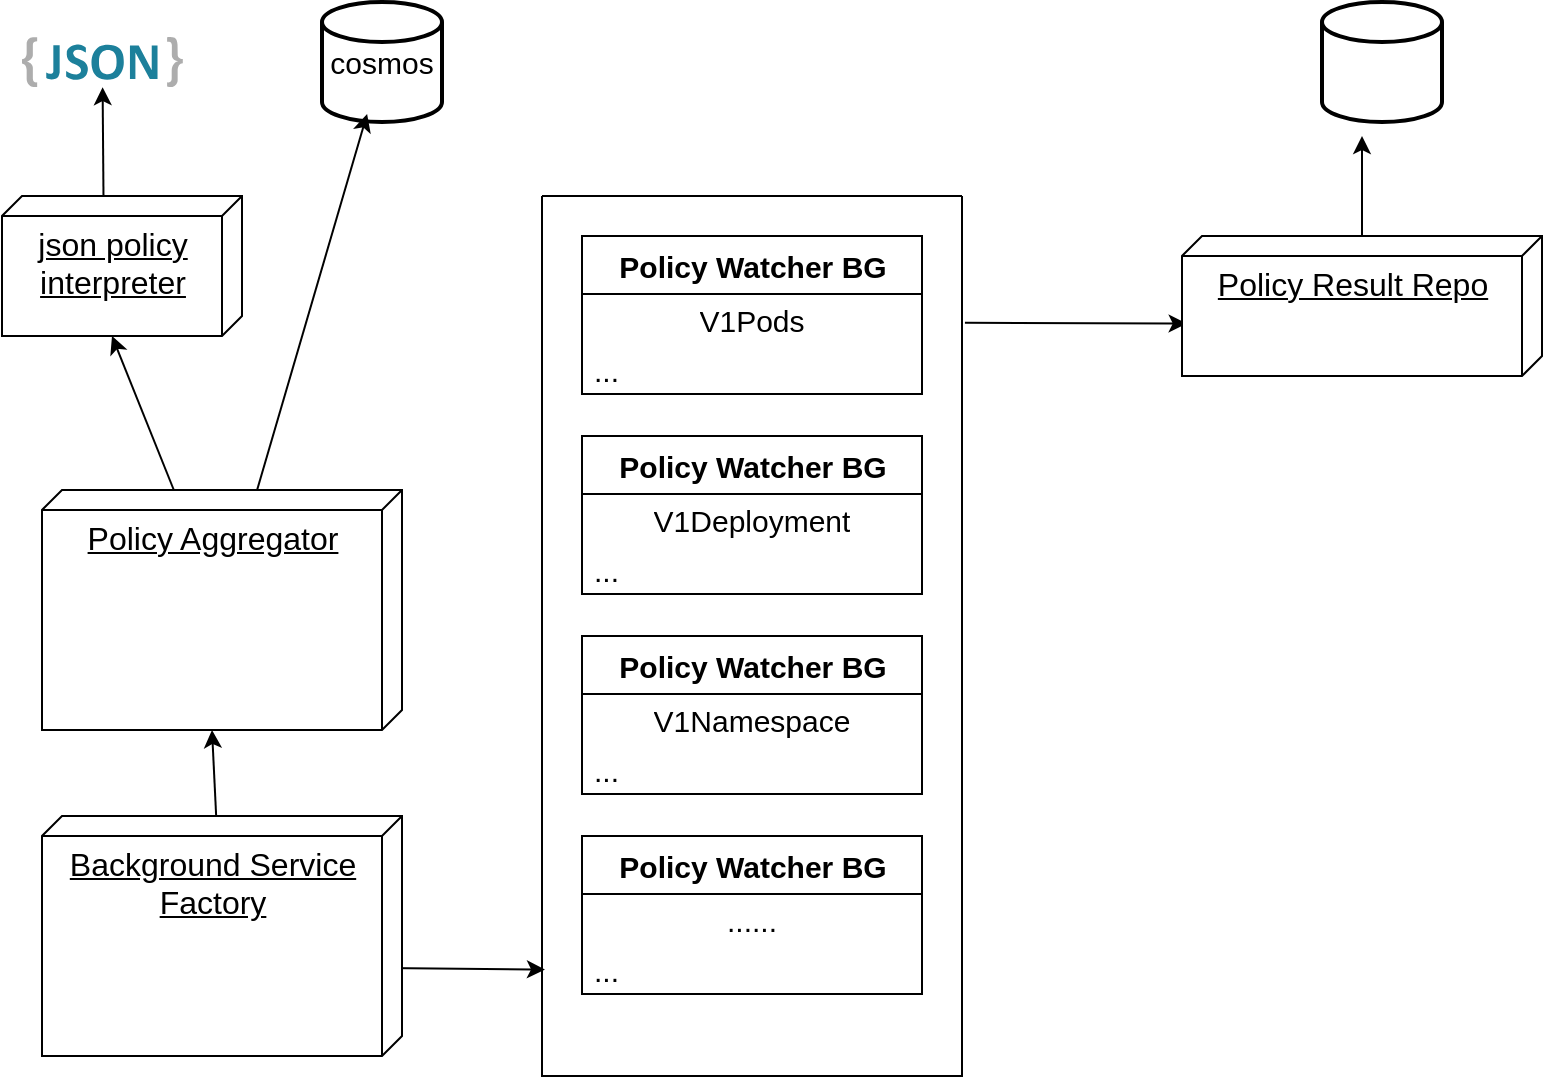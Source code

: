 <mxfile>
    <diagram id="aw5qlV3jnIm1L8w_NxrF" name="Page-1">
        <mxGraphModel dx="807" dy="629" grid="1" gridSize="10" guides="1" tooltips="1" connect="1" arrows="1" fold="1" page="1" pageScale="1" pageWidth="1169" pageHeight="827" math="0" shadow="0">
            <root>
                <mxCell id="0"/>
                <mxCell id="1" parent="0"/>
                <mxCell id="3" value="" style="dashed=0;outlineConnect=0;html=1;align=center;labelPosition=center;verticalLabelPosition=bottom;verticalAlign=top;shape=mxgraph.weblogos.json_2" parent="1" vertex="1">
                    <mxGeometry x="40" y="60.4" width="80.4" height="25.2" as="geometry"/>
                </mxCell>
                <mxCell id="4" value="cosmos" style="strokeWidth=2;html=1;shape=mxgraph.flowchart.database;whiteSpace=wrap;fontSize=15;" parent="1" vertex="1">
                    <mxGeometry x="190" y="43" width="60" height="60" as="geometry"/>
                </mxCell>
                <mxCell id="11" style="edgeStyle=none;html=1;entryX=0.376;entryY=0.933;entryDx=0;entryDy=0;entryPerimeter=0;fontSize=15;" parent="1" source="8" target="4" edge="1">
                    <mxGeometry relative="1" as="geometry"/>
                </mxCell>
                <mxCell id="26" style="edgeStyle=none;html=1;entryX=0;entryY=0;entryDx=70;entryDy=65;entryPerimeter=0;fontSize=16;" parent="1" source="8" target="23" edge="1">
                    <mxGeometry relative="1" as="geometry"/>
                </mxCell>
                <mxCell id="8" value="Policy Aggregator" style="verticalAlign=top;align=center;spacingTop=8;spacingLeft=2;spacingRight=12;shape=cube;size=10;direction=south;fontStyle=4;html=1;fontSize=16;" parent="1" vertex="1">
                    <mxGeometry x="50" y="287" width="180" height="120" as="geometry"/>
                </mxCell>
                <mxCell id="14" style="edgeStyle=none;html=1;entryX=0;entryY=0;entryDx=120;entryDy=95;entryPerimeter=0;fontSize=16;" parent="1" source="13" target="8" edge="1">
                    <mxGeometry relative="1" as="geometry"/>
                </mxCell>
                <mxCell id="16" style="edgeStyle=none;html=1;entryX=0.007;entryY=0.879;entryDx=0;entryDy=0;entryPerimeter=0;fontSize=16;" parent="1" target="15" edge="1">
                    <mxGeometry relative="1" as="geometry">
                        <mxPoint x="220.941" y="526" as="sourcePoint"/>
                        <mxPoint x="300.21" y="467.24" as="targetPoint"/>
                    </mxGeometry>
                </mxCell>
                <mxCell id="13" value="Background Service&lt;br&gt;Factory" style="verticalAlign=top;align=center;spacingTop=8;spacingLeft=2;spacingRight=12;shape=cube;size=10;direction=south;fontStyle=4;html=1;fontSize=16;" parent="1" vertex="1">
                    <mxGeometry x="50" y="450" width="180" height="120" as="geometry"/>
                </mxCell>
                <mxCell id="28" style="edgeStyle=none;html=1;entryX=0.64;entryY=0.987;entryDx=0;entryDy=0;entryPerimeter=0;exitX=1.007;exitY=0.219;exitDx=0;exitDy=0;exitPerimeter=0;" edge="1" parent="1">
                    <mxGeometry relative="1" as="geometry">
                        <mxPoint x="511.47" y="203.36" as="sourcePoint"/>
                        <mxPoint x="622.34" y="203.8" as="targetPoint"/>
                    </mxGeometry>
                </mxCell>
                <mxCell id="15" value="" style="swimlane;startSize=0;fontSize=16;" parent="1" vertex="1">
                    <mxGeometry x="300" y="140" width="210" height="440" as="geometry"/>
                </mxCell>
                <mxCell id="5" value="Policy Watcher BG" style="swimlane;fontStyle=1;align=center;verticalAlign=middle;childLayout=stackLayout;horizontal=1;startSize=29;horizontalStack=0;resizeParent=1;resizeParentMax=0;resizeLast=0;collapsible=0;marginBottom=0;html=1;fontSize=15;" parent="15" vertex="1">
                    <mxGeometry x="20" y="20" width="170" height="79" as="geometry"/>
                </mxCell>
                <mxCell id="6" value="V1Pods" style="text;html=1;strokeColor=none;fillColor=none;align=center;verticalAlign=middle;spacingLeft=4;spacingRight=4;overflow=hidden;rotatable=0;points=[[0,0.5],[1,0.5]];portConstraint=eastwest;fontSize=15;" parent="5" vertex="1">
                    <mxGeometry y="29" width="170" height="25" as="geometry"/>
                </mxCell>
                <mxCell id="7" value="..." style="text;html=1;strokeColor=none;fillColor=none;align=left;verticalAlign=middle;spacingLeft=4;spacingRight=4;overflow=hidden;rotatable=0;points=[[0,0.5],[1,0.5]];portConstraint=eastwest;fontSize=15;" parent="5" vertex="1">
                    <mxGeometry y="54" width="170" height="25" as="geometry"/>
                </mxCell>
                <mxCell id="17" value="Policy&amp;nbsp;Watcher BG" style="swimlane;fontStyle=1;align=center;verticalAlign=middle;childLayout=stackLayout;horizontal=1;startSize=29;horizontalStack=0;resizeParent=1;resizeParentMax=0;resizeLast=0;collapsible=0;marginBottom=0;html=1;fontSize=15;" parent="15" vertex="1">
                    <mxGeometry x="20" y="120" width="170" height="79" as="geometry"/>
                </mxCell>
                <mxCell id="18" value="V1Deployment" style="text;html=1;strokeColor=none;fillColor=none;align=center;verticalAlign=middle;spacingLeft=4;spacingRight=4;overflow=hidden;rotatable=0;points=[[0,0.5],[1,0.5]];portConstraint=eastwest;fontSize=15;" parent="17" vertex="1">
                    <mxGeometry y="29" width="170" height="25" as="geometry"/>
                </mxCell>
                <mxCell id="19" value="..." style="text;html=1;strokeColor=none;fillColor=none;align=left;verticalAlign=middle;spacingLeft=4;spacingRight=4;overflow=hidden;rotatable=0;points=[[0,0.5],[1,0.5]];portConstraint=eastwest;fontSize=15;" parent="17" vertex="1">
                    <mxGeometry y="54" width="170" height="25" as="geometry"/>
                </mxCell>
                <mxCell id="20" value="Policy&amp;nbsp;Watcher BG" style="swimlane;fontStyle=1;align=center;verticalAlign=middle;childLayout=stackLayout;horizontal=1;startSize=29;horizontalStack=0;resizeParent=1;resizeParentMax=0;resizeLast=0;collapsible=0;marginBottom=0;html=1;fontSize=15;" parent="15" vertex="1">
                    <mxGeometry x="20" y="220" width="170" height="79" as="geometry"/>
                </mxCell>
                <mxCell id="21" value="V1Namespace" style="text;html=1;strokeColor=none;fillColor=none;align=center;verticalAlign=middle;spacingLeft=4;spacingRight=4;overflow=hidden;rotatable=0;points=[[0,0.5],[1,0.5]];portConstraint=eastwest;fontSize=15;" parent="20" vertex="1">
                    <mxGeometry y="29" width="170" height="25" as="geometry"/>
                </mxCell>
                <mxCell id="22" value="..." style="text;html=1;strokeColor=none;fillColor=none;align=left;verticalAlign=middle;spacingLeft=4;spacingRight=4;overflow=hidden;rotatable=0;points=[[0,0.5],[1,0.5]];portConstraint=eastwest;fontSize=15;" parent="20" vertex="1">
                    <mxGeometry y="54" width="170" height="25" as="geometry"/>
                </mxCell>
                <mxCell id="34" value="Policy&amp;nbsp;Watcher BG" style="swimlane;fontStyle=1;align=center;verticalAlign=middle;childLayout=stackLayout;horizontal=1;startSize=29;horizontalStack=0;resizeParent=1;resizeParentMax=0;resizeLast=0;collapsible=0;marginBottom=0;html=1;fontSize=15;" vertex="1" parent="15">
                    <mxGeometry x="20" y="320" width="170" height="79" as="geometry"/>
                </mxCell>
                <mxCell id="35" value="......" style="text;html=1;strokeColor=none;fillColor=none;align=center;verticalAlign=middle;spacingLeft=4;spacingRight=4;overflow=hidden;rotatable=0;points=[[0,0.5],[1,0.5]];portConstraint=eastwest;fontSize=15;" vertex="1" parent="34">
                    <mxGeometry y="29" width="170" height="25" as="geometry"/>
                </mxCell>
                <mxCell id="36" value="..." style="text;html=1;strokeColor=none;fillColor=none;align=left;verticalAlign=middle;spacingLeft=4;spacingRight=4;overflow=hidden;rotatable=0;points=[[0,0.5],[1,0.5]];portConstraint=eastwest;fontSize=15;" vertex="1" parent="34">
                    <mxGeometry y="54" width="170" height="25" as="geometry"/>
                </mxCell>
                <mxCell id="24" style="edgeStyle=none;html=1;exitX=0.035;exitY=0.577;exitDx=0;exitDy=0;exitPerimeter=0;fontSize=16;" parent="1" source="23" target="3" edge="1">
                    <mxGeometry relative="1" as="geometry"/>
                </mxCell>
                <mxCell id="23" value="json policy &lt;br&gt;interpreter" style="verticalAlign=top;align=center;spacingTop=8;spacingLeft=2;spacingRight=12;shape=cube;size=10;direction=south;fontStyle=4;html=1;fontSize=16;" parent="1" vertex="1">
                    <mxGeometry x="30" y="140" width="120" height="70" as="geometry"/>
                </mxCell>
                <mxCell id="33" style="edgeStyle=none;html=1;" edge="1" parent="1" source="27">
                    <mxGeometry relative="1" as="geometry">
                        <mxPoint x="710" y="110" as="targetPoint"/>
                    </mxGeometry>
                </mxCell>
                <mxCell id="27" value="Policy Result Repo" style="verticalAlign=top;align=center;spacingTop=8;spacingLeft=2;spacingRight=12;shape=cube;size=10;direction=south;fontStyle=4;html=1;fontSize=16;" vertex="1" parent="1">
                    <mxGeometry x="620" y="160" width="180" height="70" as="geometry"/>
                </mxCell>
                <mxCell id="30" value="" style="strokeWidth=2;html=1;shape=mxgraph.flowchart.database;whiteSpace=wrap;fontSize=15;" vertex="1" parent="1">
                    <mxGeometry x="690" y="43" width="60" height="60" as="geometry"/>
                </mxCell>
            </root>
        </mxGraphModel>
    </diagram>
</mxfile>